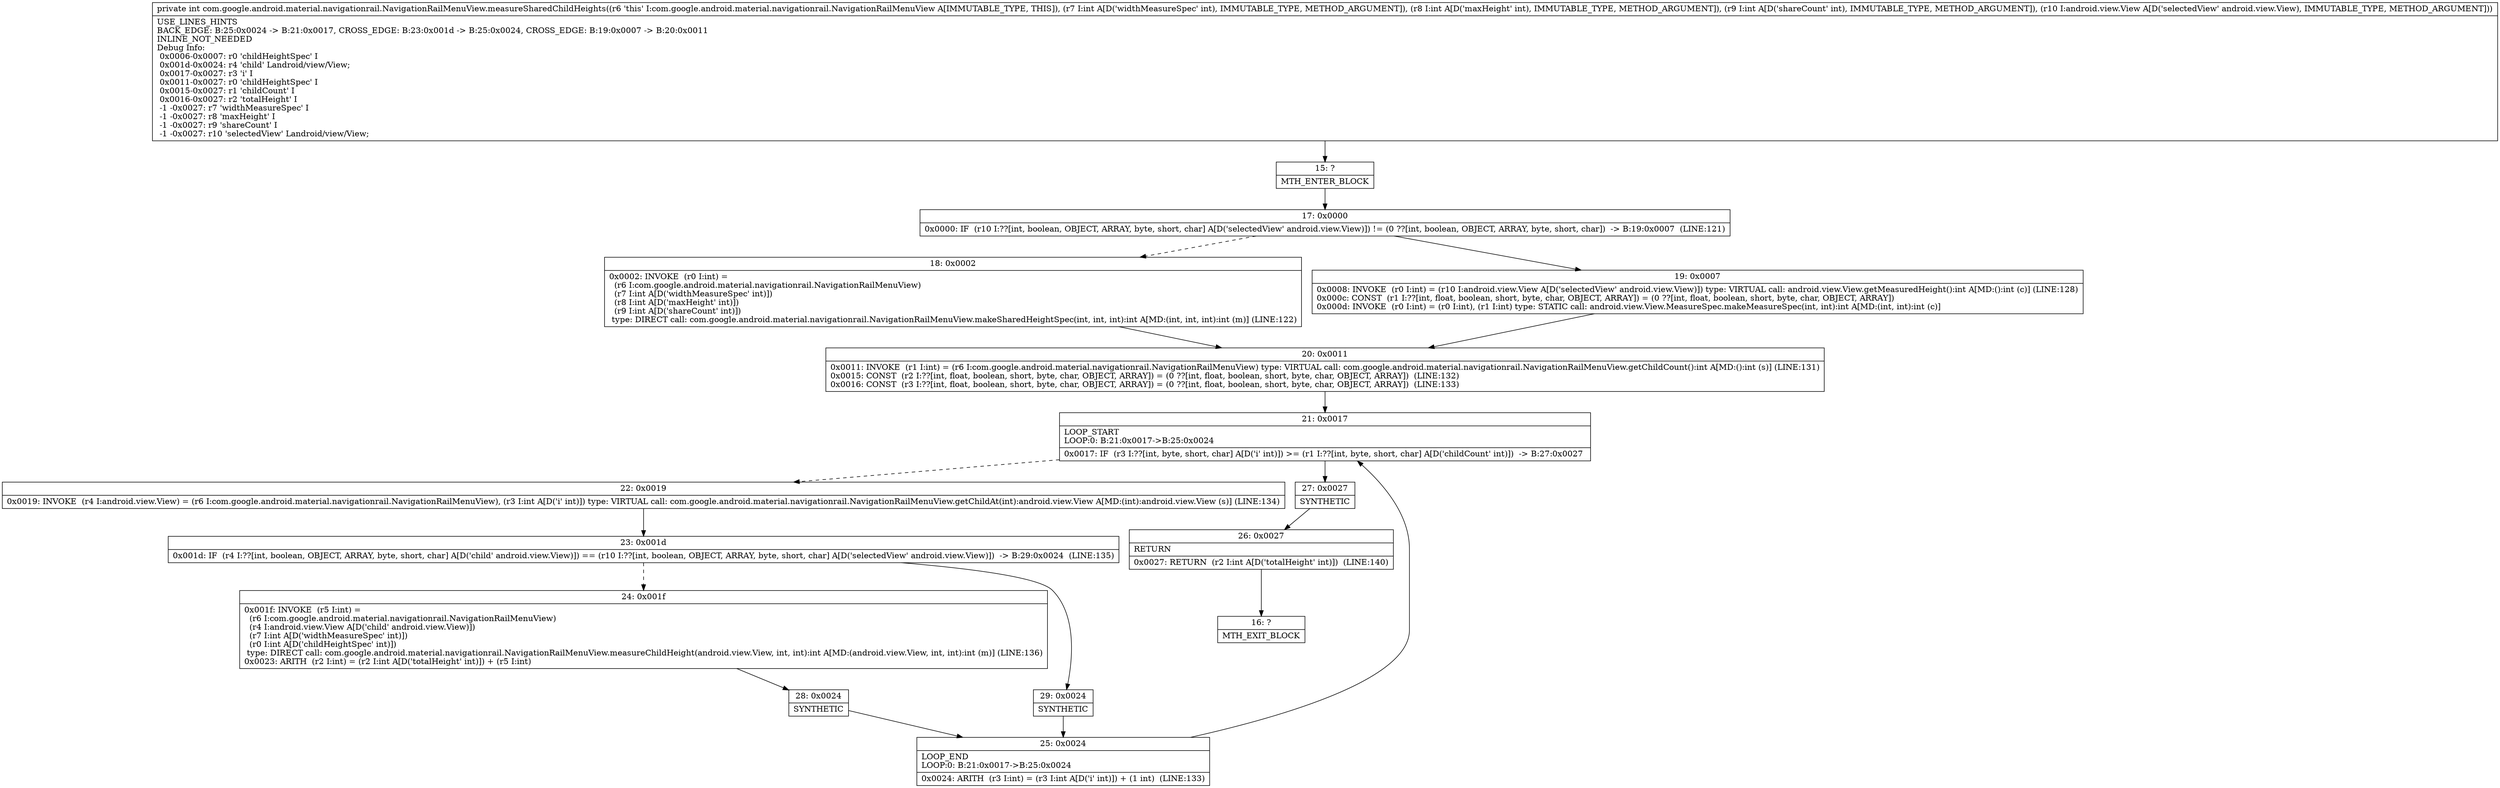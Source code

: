 digraph "CFG forcom.google.android.material.navigationrail.NavigationRailMenuView.measureSharedChildHeights(IIILandroid\/view\/View;)I" {
Node_15 [shape=record,label="{15\:\ ?|MTH_ENTER_BLOCK\l}"];
Node_17 [shape=record,label="{17\:\ 0x0000|0x0000: IF  (r10 I:??[int, boolean, OBJECT, ARRAY, byte, short, char] A[D('selectedView' android.view.View)]) != (0 ??[int, boolean, OBJECT, ARRAY, byte, short, char])  \-\> B:19:0x0007  (LINE:121)\l}"];
Node_18 [shape=record,label="{18\:\ 0x0002|0x0002: INVOKE  (r0 I:int) = \l  (r6 I:com.google.android.material.navigationrail.NavigationRailMenuView)\l  (r7 I:int A[D('widthMeasureSpec' int)])\l  (r8 I:int A[D('maxHeight' int)])\l  (r9 I:int A[D('shareCount' int)])\l type: DIRECT call: com.google.android.material.navigationrail.NavigationRailMenuView.makeSharedHeightSpec(int, int, int):int A[MD:(int, int, int):int (m)] (LINE:122)\l}"];
Node_20 [shape=record,label="{20\:\ 0x0011|0x0011: INVOKE  (r1 I:int) = (r6 I:com.google.android.material.navigationrail.NavigationRailMenuView) type: VIRTUAL call: com.google.android.material.navigationrail.NavigationRailMenuView.getChildCount():int A[MD:():int (s)] (LINE:131)\l0x0015: CONST  (r2 I:??[int, float, boolean, short, byte, char, OBJECT, ARRAY]) = (0 ??[int, float, boolean, short, byte, char, OBJECT, ARRAY])  (LINE:132)\l0x0016: CONST  (r3 I:??[int, float, boolean, short, byte, char, OBJECT, ARRAY]) = (0 ??[int, float, boolean, short, byte, char, OBJECT, ARRAY])  (LINE:133)\l}"];
Node_21 [shape=record,label="{21\:\ 0x0017|LOOP_START\lLOOP:0: B:21:0x0017\-\>B:25:0x0024\l|0x0017: IF  (r3 I:??[int, byte, short, char] A[D('i' int)]) \>= (r1 I:??[int, byte, short, char] A[D('childCount' int)])  \-\> B:27:0x0027 \l}"];
Node_22 [shape=record,label="{22\:\ 0x0019|0x0019: INVOKE  (r4 I:android.view.View) = (r6 I:com.google.android.material.navigationrail.NavigationRailMenuView), (r3 I:int A[D('i' int)]) type: VIRTUAL call: com.google.android.material.navigationrail.NavigationRailMenuView.getChildAt(int):android.view.View A[MD:(int):android.view.View (s)] (LINE:134)\l}"];
Node_23 [shape=record,label="{23\:\ 0x001d|0x001d: IF  (r4 I:??[int, boolean, OBJECT, ARRAY, byte, short, char] A[D('child' android.view.View)]) == (r10 I:??[int, boolean, OBJECT, ARRAY, byte, short, char] A[D('selectedView' android.view.View)])  \-\> B:29:0x0024  (LINE:135)\l}"];
Node_24 [shape=record,label="{24\:\ 0x001f|0x001f: INVOKE  (r5 I:int) = \l  (r6 I:com.google.android.material.navigationrail.NavigationRailMenuView)\l  (r4 I:android.view.View A[D('child' android.view.View)])\l  (r7 I:int A[D('widthMeasureSpec' int)])\l  (r0 I:int A[D('childHeightSpec' int)])\l type: DIRECT call: com.google.android.material.navigationrail.NavigationRailMenuView.measureChildHeight(android.view.View, int, int):int A[MD:(android.view.View, int, int):int (m)] (LINE:136)\l0x0023: ARITH  (r2 I:int) = (r2 I:int A[D('totalHeight' int)]) + (r5 I:int) \l}"];
Node_28 [shape=record,label="{28\:\ 0x0024|SYNTHETIC\l}"];
Node_25 [shape=record,label="{25\:\ 0x0024|LOOP_END\lLOOP:0: B:21:0x0017\-\>B:25:0x0024\l|0x0024: ARITH  (r3 I:int) = (r3 I:int A[D('i' int)]) + (1 int)  (LINE:133)\l}"];
Node_29 [shape=record,label="{29\:\ 0x0024|SYNTHETIC\l}"];
Node_27 [shape=record,label="{27\:\ 0x0027|SYNTHETIC\l}"];
Node_26 [shape=record,label="{26\:\ 0x0027|RETURN\l|0x0027: RETURN  (r2 I:int A[D('totalHeight' int)])  (LINE:140)\l}"];
Node_16 [shape=record,label="{16\:\ ?|MTH_EXIT_BLOCK\l}"];
Node_19 [shape=record,label="{19\:\ 0x0007|0x0008: INVOKE  (r0 I:int) = (r10 I:android.view.View A[D('selectedView' android.view.View)]) type: VIRTUAL call: android.view.View.getMeasuredHeight():int A[MD:():int (c)] (LINE:128)\l0x000c: CONST  (r1 I:??[int, float, boolean, short, byte, char, OBJECT, ARRAY]) = (0 ??[int, float, boolean, short, byte, char, OBJECT, ARRAY]) \l0x000d: INVOKE  (r0 I:int) = (r0 I:int), (r1 I:int) type: STATIC call: android.view.View.MeasureSpec.makeMeasureSpec(int, int):int A[MD:(int, int):int (c)]\l}"];
MethodNode[shape=record,label="{private int com.google.android.material.navigationrail.NavigationRailMenuView.measureSharedChildHeights((r6 'this' I:com.google.android.material.navigationrail.NavigationRailMenuView A[IMMUTABLE_TYPE, THIS]), (r7 I:int A[D('widthMeasureSpec' int), IMMUTABLE_TYPE, METHOD_ARGUMENT]), (r8 I:int A[D('maxHeight' int), IMMUTABLE_TYPE, METHOD_ARGUMENT]), (r9 I:int A[D('shareCount' int), IMMUTABLE_TYPE, METHOD_ARGUMENT]), (r10 I:android.view.View A[D('selectedView' android.view.View), IMMUTABLE_TYPE, METHOD_ARGUMENT]))  | USE_LINES_HINTS\lBACK_EDGE: B:25:0x0024 \-\> B:21:0x0017, CROSS_EDGE: B:23:0x001d \-\> B:25:0x0024, CROSS_EDGE: B:19:0x0007 \-\> B:20:0x0011\lINLINE_NOT_NEEDED\lDebug Info:\l  0x0006\-0x0007: r0 'childHeightSpec' I\l  0x001d\-0x0024: r4 'child' Landroid\/view\/View;\l  0x0017\-0x0027: r3 'i' I\l  0x0011\-0x0027: r0 'childHeightSpec' I\l  0x0015\-0x0027: r1 'childCount' I\l  0x0016\-0x0027: r2 'totalHeight' I\l  \-1 \-0x0027: r7 'widthMeasureSpec' I\l  \-1 \-0x0027: r8 'maxHeight' I\l  \-1 \-0x0027: r9 'shareCount' I\l  \-1 \-0x0027: r10 'selectedView' Landroid\/view\/View;\l}"];
MethodNode -> Node_15;Node_15 -> Node_17;
Node_17 -> Node_18[style=dashed];
Node_17 -> Node_19;
Node_18 -> Node_20;
Node_20 -> Node_21;
Node_21 -> Node_22[style=dashed];
Node_21 -> Node_27;
Node_22 -> Node_23;
Node_23 -> Node_24[style=dashed];
Node_23 -> Node_29;
Node_24 -> Node_28;
Node_28 -> Node_25;
Node_25 -> Node_21;
Node_29 -> Node_25;
Node_27 -> Node_26;
Node_26 -> Node_16;
Node_19 -> Node_20;
}

